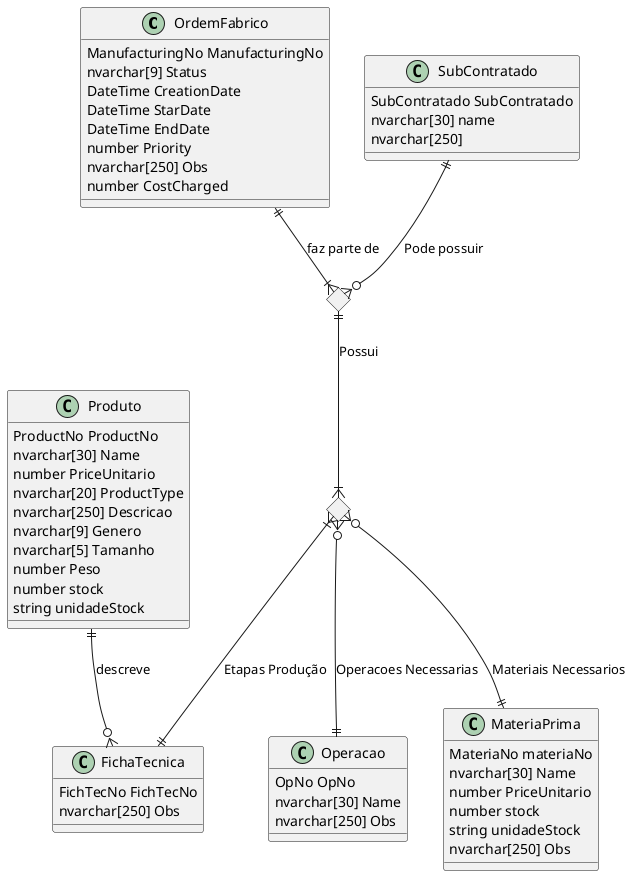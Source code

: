 @startuml TabelaER_Atributos


class OrdemFabrico {
    ManufacturingNo ManufacturingNo
    nvarchar[9] Status 
    DateTime CreationDate
    DateTime StarDate
    DateTime EndDate
    number Priority
    nvarchar[250] Obs
    number CostCharged
}   

class Produto {
    ProductNo ProductNo
    nvarchar[30] Name 
    number PriceUnitario 
    nvarchar[20] ProductType
    nvarchar[250] Descricao
    nvarchar[9] Genero
    nvarchar[5] Tamanho
    number Peso
    number stock 
    string unidadeStock
}

class MateriaPrima {
    MateriaNo materiaNo
    nvarchar[30] Name
    number PriceUnitario
    number stock 
    string unidadeStock
    nvarchar[250] Obs
}

class FichaTecnica {
    FichTecNo FichTecNo 
    nvarchar[250] Obs
}

class Operacao {
    OpNo OpNo
    nvarchar[30] Name 
    nvarchar[250] Obs
}

class SubContratado {
    SubContratado SubContratado
    nvarchar[30] name
    nvarchar[250]
}

<> EtapaProducao

<> EtapasOrdem

/'
Relacionamento Etapa Producao
'/
EtapaProducao }|--|| FichaTecnica: Etapas Produção
EtapaProducao }o--|| Operacao: Operacoes Necessarias
EtapaProducao }o--|| MateriaPrima: Materiais Necessarios

SubContratado ||--o{ EtapasOrdem: Pode possuir
EtapasOrdem ||--|{ EtapaProducao: Possui
OrdemFabrico ||--|{ EtapasOrdem: faz parte de

/'
Relacionamentos do Produto
'/
Produto ||--o{ FichaTecnica: descreve


@enduml